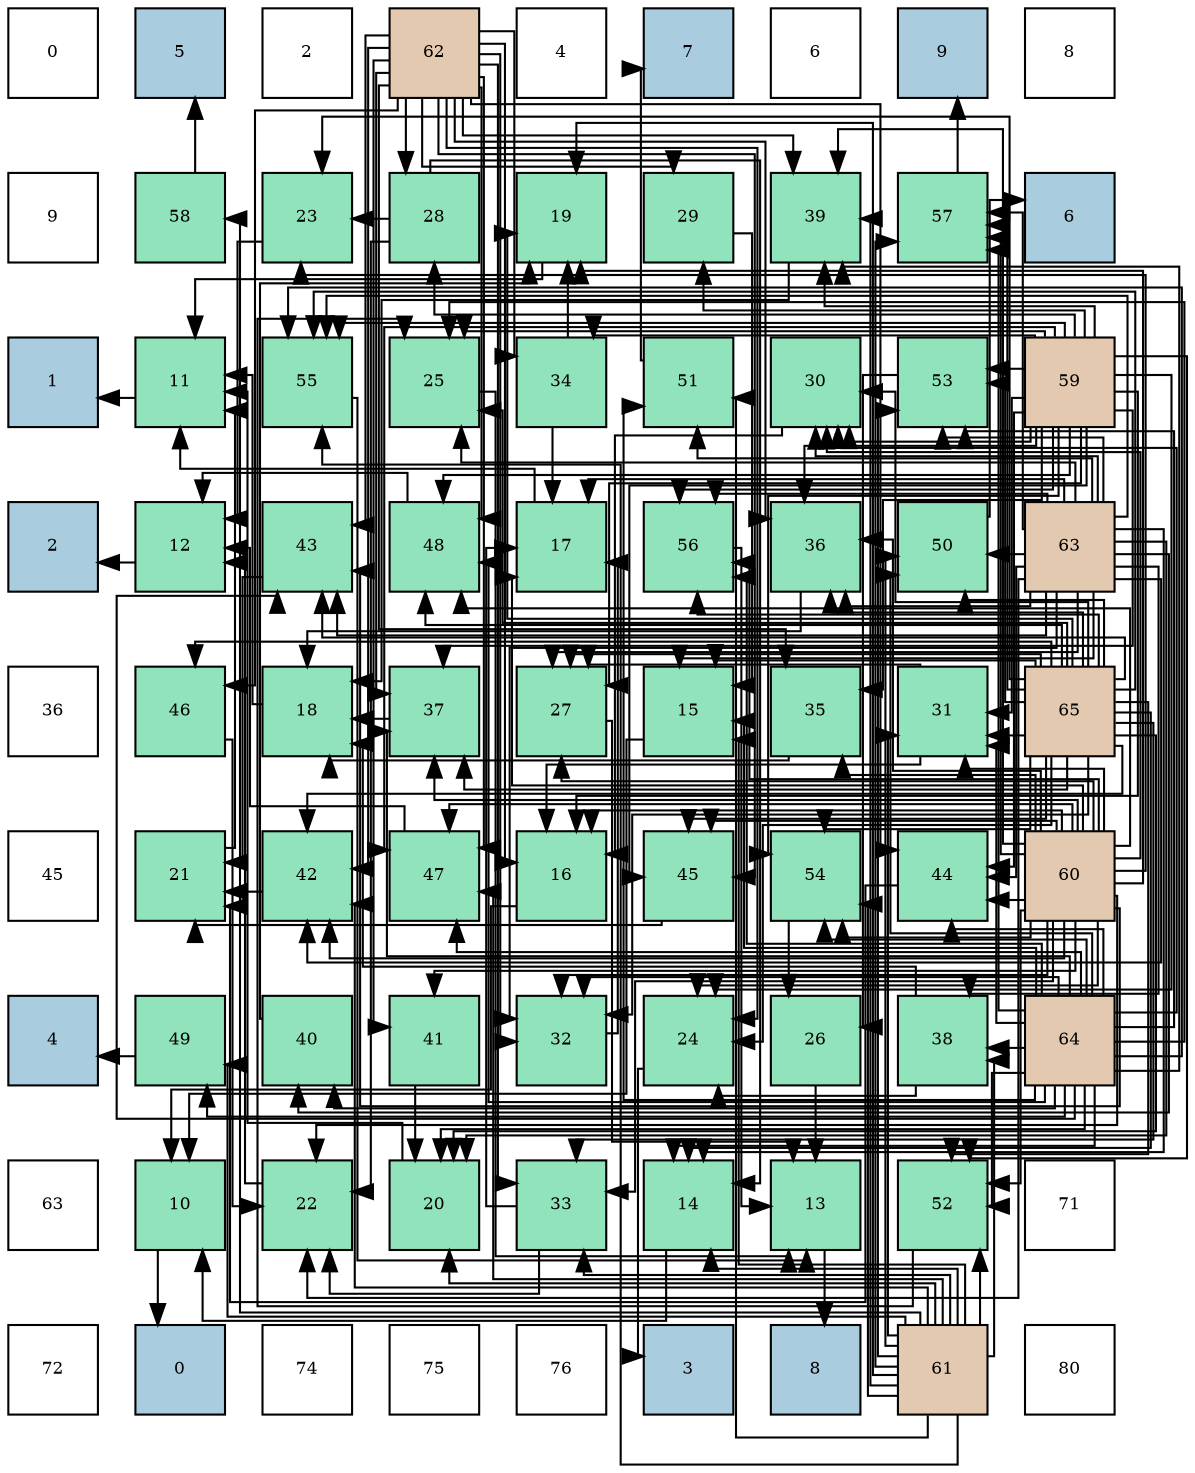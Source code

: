 digraph layout{
 rankdir=TB;
 splines=ortho;
 node [style=filled shape=square fixedsize=true width=0.6];
0[label="0", fontsize=8, fillcolor="#ffffff"];
1[label="5", fontsize=8, fillcolor="#a9ccde"];
2[label="2", fontsize=8, fillcolor="#ffffff"];
3[label="62", fontsize=8, fillcolor="#e3c9af"];
4[label="4", fontsize=8, fillcolor="#ffffff"];
5[label="7", fontsize=8, fillcolor="#a9ccde"];
6[label="6", fontsize=8, fillcolor="#ffffff"];
7[label="9", fontsize=8, fillcolor="#a9ccde"];
8[label="8", fontsize=8, fillcolor="#ffffff"];
9[label="9", fontsize=8, fillcolor="#ffffff"];
10[label="58", fontsize=8, fillcolor="#91e3bb"];
11[label="23", fontsize=8, fillcolor="#91e3bb"];
12[label="28", fontsize=8, fillcolor="#91e3bb"];
13[label="19", fontsize=8, fillcolor="#91e3bb"];
14[label="29", fontsize=8, fillcolor="#91e3bb"];
15[label="39", fontsize=8, fillcolor="#91e3bb"];
16[label="57", fontsize=8, fillcolor="#91e3bb"];
17[label="6", fontsize=8, fillcolor="#a9ccde"];
18[label="1", fontsize=8, fillcolor="#a9ccde"];
19[label="11", fontsize=8, fillcolor="#91e3bb"];
20[label="55", fontsize=8, fillcolor="#91e3bb"];
21[label="25", fontsize=8, fillcolor="#91e3bb"];
22[label="34", fontsize=8, fillcolor="#91e3bb"];
23[label="51", fontsize=8, fillcolor="#91e3bb"];
24[label="30", fontsize=8, fillcolor="#91e3bb"];
25[label="53", fontsize=8, fillcolor="#91e3bb"];
26[label="59", fontsize=8, fillcolor="#e3c9af"];
27[label="2", fontsize=8, fillcolor="#a9ccde"];
28[label="12", fontsize=8, fillcolor="#91e3bb"];
29[label="43", fontsize=8, fillcolor="#91e3bb"];
30[label="48", fontsize=8, fillcolor="#91e3bb"];
31[label="17", fontsize=8, fillcolor="#91e3bb"];
32[label="56", fontsize=8, fillcolor="#91e3bb"];
33[label="36", fontsize=8, fillcolor="#91e3bb"];
34[label="50", fontsize=8, fillcolor="#91e3bb"];
35[label="63", fontsize=8, fillcolor="#e3c9af"];
36[label="36", fontsize=8, fillcolor="#ffffff"];
37[label="46", fontsize=8, fillcolor="#91e3bb"];
38[label="18", fontsize=8, fillcolor="#91e3bb"];
39[label="37", fontsize=8, fillcolor="#91e3bb"];
40[label="27", fontsize=8, fillcolor="#91e3bb"];
41[label="15", fontsize=8, fillcolor="#91e3bb"];
42[label="35", fontsize=8, fillcolor="#91e3bb"];
43[label="31", fontsize=8, fillcolor="#91e3bb"];
44[label="65", fontsize=8, fillcolor="#e3c9af"];
45[label="45", fontsize=8, fillcolor="#ffffff"];
46[label="21", fontsize=8, fillcolor="#91e3bb"];
47[label="42", fontsize=8, fillcolor="#91e3bb"];
48[label="47", fontsize=8, fillcolor="#91e3bb"];
49[label="16", fontsize=8, fillcolor="#91e3bb"];
50[label="45", fontsize=8, fillcolor="#91e3bb"];
51[label="54", fontsize=8, fillcolor="#91e3bb"];
52[label="44", fontsize=8, fillcolor="#91e3bb"];
53[label="60", fontsize=8, fillcolor="#e3c9af"];
54[label="4", fontsize=8, fillcolor="#a9ccde"];
55[label="49", fontsize=8, fillcolor="#91e3bb"];
56[label="40", fontsize=8, fillcolor="#91e3bb"];
57[label="41", fontsize=8, fillcolor="#91e3bb"];
58[label="32", fontsize=8, fillcolor="#91e3bb"];
59[label="24", fontsize=8, fillcolor="#91e3bb"];
60[label="26", fontsize=8, fillcolor="#91e3bb"];
61[label="38", fontsize=8, fillcolor="#91e3bb"];
62[label="64", fontsize=8, fillcolor="#e3c9af"];
63[label="63", fontsize=8, fillcolor="#ffffff"];
64[label="10", fontsize=8, fillcolor="#91e3bb"];
65[label="22", fontsize=8, fillcolor="#91e3bb"];
66[label="20", fontsize=8, fillcolor="#91e3bb"];
67[label="33", fontsize=8, fillcolor="#91e3bb"];
68[label="14", fontsize=8, fillcolor="#91e3bb"];
69[label="13", fontsize=8, fillcolor="#91e3bb"];
70[label="52", fontsize=8, fillcolor="#91e3bb"];
71[label="71", fontsize=8, fillcolor="#ffffff"];
72[label="72", fontsize=8, fillcolor="#ffffff"];
73[label="0", fontsize=8, fillcolor="#a9ccde"];
74[label="74", fontsize=8, fillcolor="#ffffff"];
75[label="75", fontsize=8, fillcolor="#ffffff"];
76[label="76", fontsize=8, fillcolor="#ffffff"];
77[label="3", fontsize=8, fillcolor="#a9ccde"];
78[label="8", fontsize=8, fillcolor="#a9ccde"];
79[label="61", fontsize=8, fillcolor="#e3c9af"];
80[label="80", fontsize=8, fillcolor="#ffffff"];
edge [constraint=false, style=vis];64 -> 73;
19 -> 18;
28 -> 27;
69 -> 78;
68 -> 64;
41 -> 64;
49 -> 64;
31 -> 19;
38 -> 19;
13 -> 19;
66 -> 19;
46 -> 19;
65 -> 28;
11 -> 28;
59 -> 77;
21 -> 69;
60 -> 69;
40 -> 69;
12 -> 68;
12 -> 65;
12 -> 11;
14 -> 41;
24 -> 49;
43 -> 49;
43 -> 40;
58 -> 31;
67 -> 31;
67 -> 65;
22 -> 31;
22 -> 13;
42 -> 38;
33 -> 38;
39 -> 38;
61 -> 38;
61 -> 59;
15 -> 38;
56 -> 13;
57 -> 66;
47 -> 46;
29 -> 46;
52 -> 46;
50 -> 46;
37 -> 65;
48 -> 28;
30 -> 28;
55 -> 54;
34 -> 17;
23 -> 5;
70 -> 21;
25 -> 60;
51 -> 60;
20 -> 69;
32 -> 69;
16 -> 7;
10 -> 1;
26 -> 49;
26 -> 59;
26 -> 21;
26 -> 40;
26 -> 12;
26 -> 14;
26 -> 24;
26 -> 43;
26 -> 22;
26 -> 42;
26 -> 33;
26 -> 39;
26 -> 15;
26 -> 52;
26 -> 50;
26 -> 48;
26 -> 30;
26 -> 70;
26 -> 25;
26 -> 51;
26 -> 20;
26 -> 32;
53 -> 49;
53 -> 31;
53 -> 13;
53 -> 65;
53 -> 11;
53 -> 59;
53 -> 40;
53 -> 24;
53 -> 43;
53 -> 58;
53 -> 67;
53 -> 42;
53 -> 33;
53 -> 39;
53 -> 15;
53 -> 57;
53 -> 47;
53 -> 29;
53 -> 52;
53 -> 50;
53 -> 48;
53 -> 30;
53 -> 70;
53 -> 51;
53 -> 32;
53 -> 16;
79 -> 68;
79 -> 41;
79 -> 13;
79 -> 66;
79 -> 43;
79 -> 67;
79 -> 61;
79 -> 15;
79 -> 47;
79 -> 48;
79 -> 55;
79 -> 34;
79 -> 23;
79 -> 70;
79 -> 25;
79 -> 51;
79 -> 20;
79 -> 16;
79 -> 10;
3 -> 49;
3 -> 59;
3 -> 12;
3 -> 14;
3 -> 58;
3 -> 67;
3 -> 22;
3 -> 42;
3 -> 33;
3 -> 39;
3 -> 15;
3 -> 57;
3 -> 47;
3 -> 29;
3 -> 52;
3 -> 50;
3 -> 37;
3 -> 48;
3 -> 30;
35 -> 68;
35 -> 41;
35 -> 31;
35 -> 66;
35 -> 65;
35 -> 21;
35 -> 40;
35 -> 24;
35 -> 58;
35 -> 33;
35 -> 61;
35 -> 56;
35 -> 47;
35 -> 29;
35 -> 52;
35 -> 34;
35 -> 23;
35 -> 25;
35 -> 20;
35 -> 32;
35 -> 16;
62 -> 68;
62 -> 41;
62 -> 66;
62 -> 21;
62 -> 24;
62 -> 43;
62 -> 58;
62 -> 39;
62 -> 61;
62 -> 15;
62 -> 56;
62 -> 29;
62 -> 52;
62 -> 48;
62 -> 30;
62 -> 55;
62 -> 34;
62 -> 23;
62 -> 70;
62 -> 25;
62 -> 51;
62 -> 20;
62 -> 32;
62 -> 16;
44 -> 68;
44 -> 41;
44 -> 13;
44 -> 66;
44 -> 11;
44 -> 59;
44 -> 21;
44 -> 40;
44 -> 24;
44 -> 43;
44 -> 58;
44 -> 67;
44 -> 33;
44 -> 39;
44 -> 47;
44 -> 29;
44 -> 50;
44 -> 37;
44 -> 30;
44 -> 34;
44 -> 70;
44 -> 25;
44 -> 51;
44 -> 20;
44 -> 32;
44 -> 16;
edge [constraint=true, style=invis];
0 -> 9 -> 18 -> 27 -> 36 -> 45 -> 54 -> 63 -> 72;
1 -> 10 -> 19 -> 28 -> 37 -> 46 -> 55 -> 64 -> 73;
2 -> 11 -> 20 -> 29 -> 38 -> 47 -> 56 -> 65 -> 74;
3 -> 12 -> 21 -> 30 -> 39 -> 48 -> 57 -> 66 -> 75;
4 -> 13 -> 22 -> 31 -> 40 -> 49 -> 58 -> 67 -> 76;
5 -> 14 -> 23 -> 32 -> 41 -> 50 -> 59 -> 68 -> 77;
6 -> 15 -> 24 -> 33 -> 42 -> 51 -> 60 -> 69 -> 78;
7 -> 16 -> 25 -> 34 -> 43 -> 52 -> 61 -> 70 -> 79;
8 -> 17 -> 26 -> 35 -> 44 -> 53 -> 62 -> 71 -> 80;
rank = same {0 -> 1 -> 2 -> 3 -> 4 -> 5 -> 6 -> 7 -> 8};
rank = same {9 -> 10 -> 11 -> 12 -> 13 -> 14 -> 15 -> 16 -> 17};
rank = same {18 -> 19 -> 20 -> 21 -> 22 -> 23 -> 24 -> 25 -> 26};
rank = same {27 -> 28 -> 29 -> 30 -> 31 -> 32 -> 33 -> 34 -> 35};
rank = same {36 -> 37 -> 38 -> 39 -> 40 -> 41 -> 42 -> 43 -> 44};
rank = same {45 -> 46 -> 47 -> 48 -> 49 -> 50 -> 51 -> 52 -> 53};
rank = same {54 -> 55 -> 56 -> 57 -> 58 -> 59 -> 60 -> 61 -> 62};
rank = same {63 -> 64 -> 65 -> 66 -> 67 -> 68 -> 69 -> 70 -> 71};
rank = same {72 -> 73 -> 74 -> 75 -> 76 -> 77 -> 78 -> 79 -> 80};
}